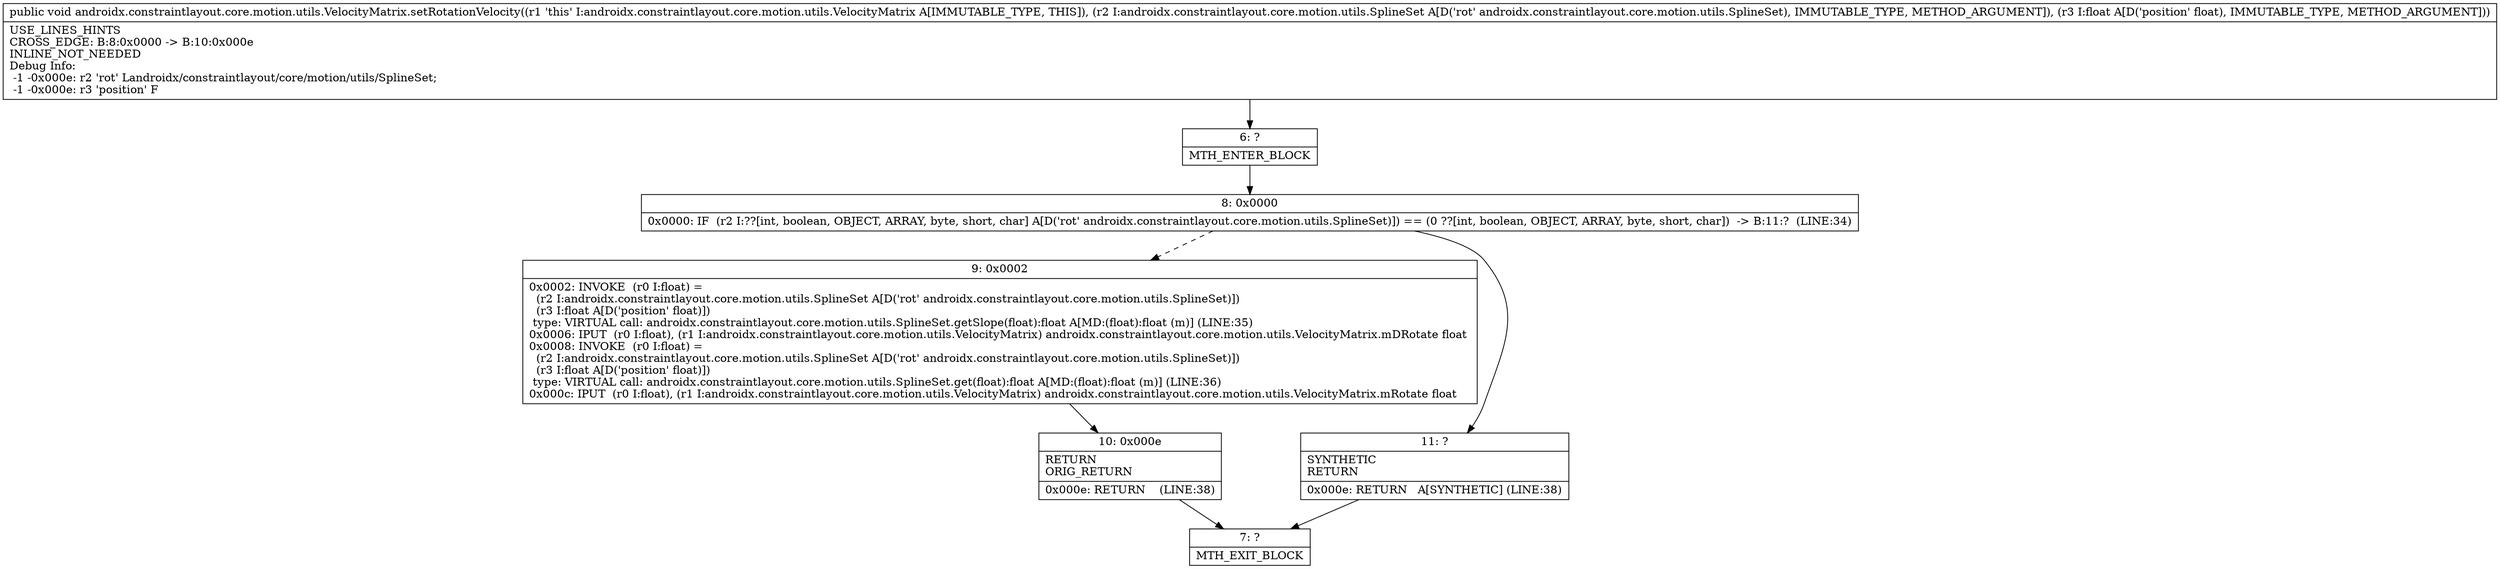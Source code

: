 digraph "CFG forandroidx.constraintlayout.core.motion.utils.VelocityMatrix.setRotationVelocity(Landroidx\/constraintlayout\/core\/motion\/utils\/SplineSet;F)V" {
Node_6 [shape=record,label="{6\:\ ?|MTH_ENTER_BLOCK\l}"];
Node_8 [shape=record,label="{8\:\ 0x0000|0x0000: IF  (r2 I:??[int, boolean, OBJECT, ARRAY, byte, short, char] A[D('rot' androidx.constraintlayout.core.motion.utils.SplineSet)]) == (0 ??[int, boolean, OBJECT, ARRAY, byte, short, char])  \-\> B:11:?  (LINE:34)\l}"];
Node_9 [shape=record,label="{9\:\ 0x0002|0x0002: INVOKE  (r0 I:float) = \l  (r2 I:androidx.constraintlayout.core.motion.utils.SplineSet A[D('rot' androidx.constraintlayout.core.motion.utils.SplineSet)])\l  (r3 I:float A[D('position' float)])\l type: VIRTUAL call: androidx.constraintlayout.core.motion.utils.SplineSet.getSlope(float):float A[MD:(float):float (m)] (LINE:35)\l0x0006: IPUT  (r0 I:float), (r1 I:androidx.constraintlayout.core.motion.utils.VelocityMatrix) androidx.constraintlayout.core.motion.utils.VelocityMatrix.mDRotate float \l0x0008: INVOKE  (r0 I:float) = \l  (r2 I:androidx.constraintlayout.core.motion.utils.SplineSet A[D('rot' androidx.constraintlayout.core.motion.utils.SplineSet)])\l  (r3 I:float A[D('position' float)])\l type: VIRTUAL call: androidx.constraintlayout.core.motion.utils.SplineSet.get(float):float A[MD:(float):float (m)] (LINE:36)\l0x000c: IPUT  (r0 I:float), (r1 I:androidx.constraintlayout.core.motion.utils.VelocityMatrix) androidx.constraintlayout.core.motion.utils.VelocityMatrix.mRotate float \l}"];
Node_10 [shape=record,label="{10\:\ 0x000e|RETURN\lORIG_RETURN\l|0x000e: RETURN    (LINE:38)\l}"];
Node_7 [shape=record,label="{7\:\ ?|MTH_EXIT_BLOCK\l}"];
Node_11 [shape=record,label="{11\:\ ?|SYNTHETIC\lRETURN\l|0x000e: RETURN   A[SYNTHETIC] (LINE:38)\l}"];
MethodNode[shape=record,label="{public void androidx.constraintlayout.core.motion.utils.VelocityMatrix.setRotationVelocity((r1 'this' I:androidx.constraintlayout.core.motion.utils.VelocityMatrix A[IMMUTABLE_TYPE, THIS]), (r2 I:androidx.constraintlayout.core.motion.utils.SplineSet A[D('rot' androidx.constraintlayout.core.motion.utils.SplineSet), IMMUTABLE_TYPE, METHOD_ARGUMENT]), (r3 I:float A[D('position' float), IMMUTABLE_TYPE, METHOD_ARGUMENT]))  | USE_LINES_HINTS\lCROSS_EDGE: B:8:0x0000 \-\> B:10:0x000e\lINLINE_NOT_NEEDED\lDebug Info:\l  \-1 \-0x000e: r2 'rot' Landroidx\/constraintlayout\/core\/motion\/utils\/SplineSet;\l  \-1 \-0x000e: r3 'position' F\l}"];
MethodNode -> Node_6;Node_6 -> Node_8;
Node_8 -> Node_9[style=dashed];
Node_8 -> Node_11;
Node_9 -> Node_10;
Node_10 -> Node_7;
Node_11 -> Node_7;
}

